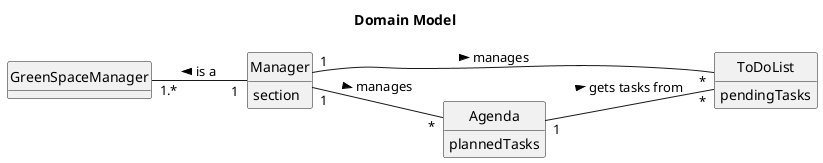 @startuml
skinparam monochrome true
skinparam packageStyle rectangle
skinparam shadowing false

left to right direction

skinparam classAttributeIconSize 0

hide circle
hide methods

title Domain Model

class GreenSpaceManager {

}

class ToDoList{
    pendingTasks
}
class Agenda {
    plannedTasks
}

class Manager {
    section
}

Manager "1" --up "1.*" GreenSpaceManager: is a >
Manager "1" -- "*" ToDoList: manages >
Manager "1" -- "*" Agenda: manages >
Agenda "1" -- "*" ToDoList: gets tasks from >



@enduml